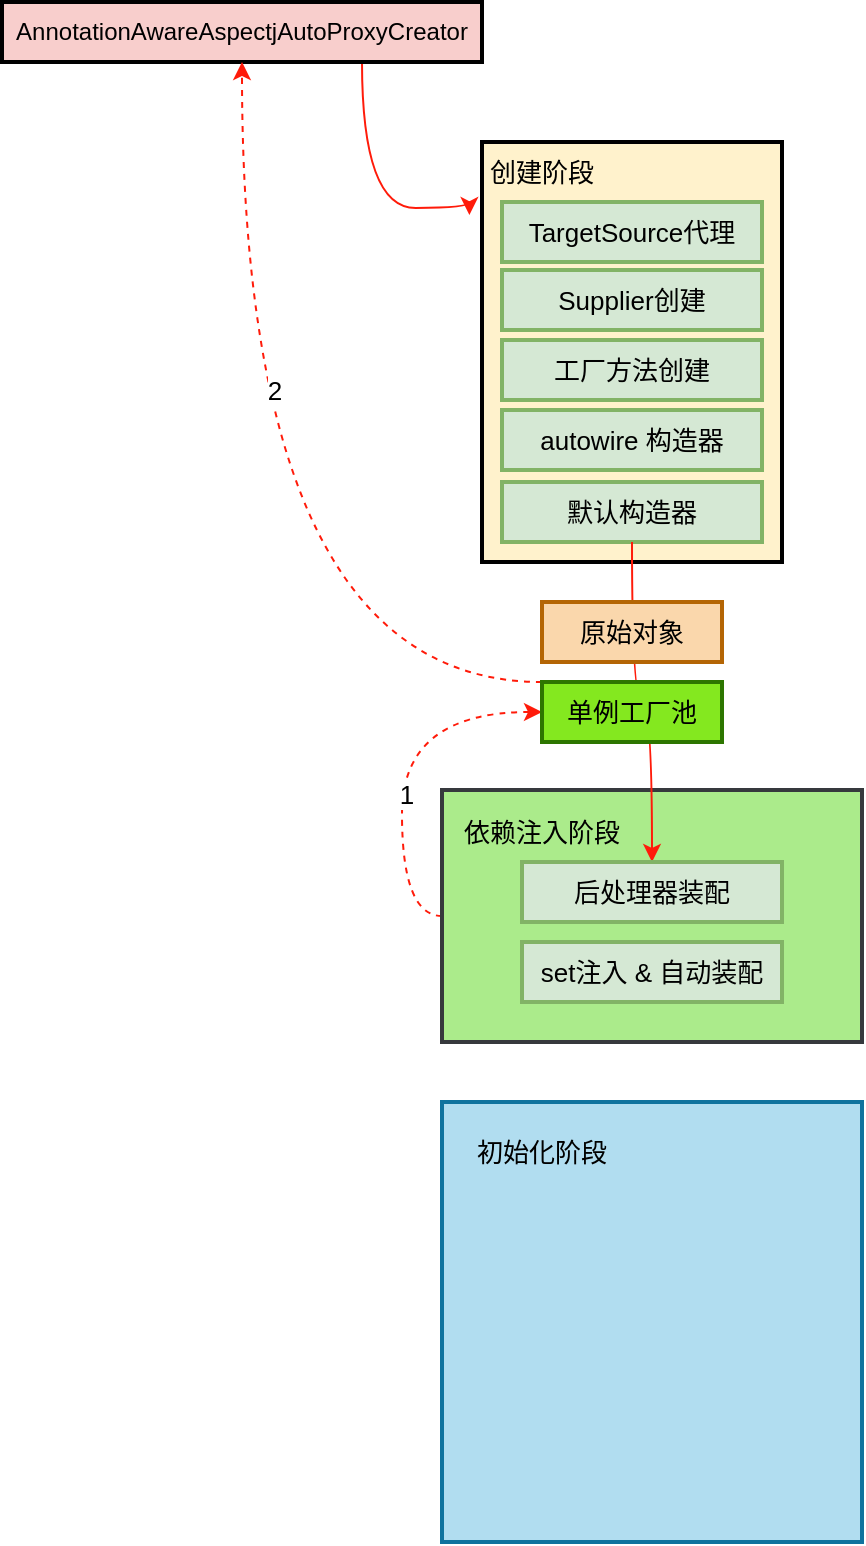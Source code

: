 <mxfile version="20.4.0" type="github">
  <diagram id="8_FruQs8aBoXevAXhOwa" name="第 1 页">
    <mxGraphModel dx="1138" dy="1163" grid="1" gridSize="10" guides="1" tooltips="1" connect="1" arrows="1" fold="1" page="1" pageScale="1" pageWidth="1169" pageHeight="827" math="0" shadow="0">
      <root>
        <mxCell id="0" />
        <mxCell id="1" parent="0" />
        <mxCell id="bwXTOzL7_HYQGffUWxO3-22" style="edgeStyle=orthogonalEdgeStyle;curved=1;rounded=0;orthogonalLoop=1;jettySize=auto;html=1;exitX=0;exitY=0.5;exitDx=0;exitDy=0;entryX=0;entryY=0.5;entryDx=0;entryDy=0;strokeColor=#FF1B0A;fontSize=13;fontColor=#000000;dashed=1;" edge="1" parent="1" source="bwXTOzL7_HYQGffUWxO3-13" target="bwXTOzL7_HYQGffUWxO3-12">
          <mxGeometry relative="1" as="geometry" />
        </mxCell>
        <mxCell id="bwXTOzL7_HYQGffUWxO3-23" value="1" style="edgeLabel;html=1;align=center;verticalAlign=middle;resizable=0;points=[];fontSize=13;fontColor=#000000;" vertex="1" connectable="0" parent="bwXTOzL7_HYQGffUWxO3-22">
          <mxGeometry x="-0.156" y="-2" relative="1" as="geometry">
            <mxPoint as="offset" />
          </mxGeometry>
        </mxCell>
        <mxCell id="bwXTOzL7_HYQGffUWxO3-13" value="" style="rounded=0;whiteSpace=wrap;html=1;strokeColor=#36393d;strokeWidth=2;fontSize=13;fillColor=#ABEB8B;" vertex="1" parent="1">
          <mxGeometry x="290" y="414" width="210" height="126" as="geometry" />
        </mxCell>
        <mxCell id="bwXTOzL7_HYQGffUWxO3-1" value="" style="rounded=0;whiteSpace=wrap;html=1;fillColor=#fff2cc;strokeColor=#000000;strokeWidth=2;" vertex="1" parent="1">
          <mxGeometry x="310" y="90" width="150" height="210" as="geometry" />
        </mxCell>
        <mxCell id="bwXTOzL7_HYQGffUWxO3-3" style="edgeStyle=orthogonalEdgeStyle;rounded=0;orthogonalLoop=1;jettySize=auto;html=1;exitX=0.75;exitY=1;exitDx=0;exitDy=0;entryX=-0.042;entryY=0.174;entryDx=0;entryDy=0;entryPerimeter=0;curved=1;strokeColor=#FF1B0A;" edge="1" parent="1" source="bwXTOzL7_HYQGffUWxO3-2" target="bwXTOzL7_HYQGffUWxO3-1">
          <mxGeometry relative="1" as="geometry">
            <Array as="points">
              <mxPoint x="250" y="123" />
            </Array>
          </mxGeometry>
        </mxCell>
        <mxCell id="bwXTOzL7_HYQGffUWxO3-2" value="AnnotationAwareAspectjAutoProxyCreator" style="rounded=0;whiteSpace=wrap;html=1;strokeColor=#000000;fillColor=#f8cecc;strokeWidth=2;" vertex="1" parent="1">
          <mxGeometry x="70" y="20" width="240" height="30" as="geometry" />
        </mxCell>
        <mxCell id="bwXTOzL7_HYQGffUWxO3-5" value="&lt;font style=&quot;font-size: 13px;&quot;&gt;创建阶段&lt;/font&gt;" style="text;html=1;strokeColor=none;fillColor=none;align=center;verticalAlign=middle;whiteSpace=wrap;rounded=0;strokeWidth=2;" vertex="1" parent="1">
          <mxGeometry x="310" y="90" width="60" height="30" as="geometry" />
        </mxCell>
        <mxCell id="bwXTOzL7_HYQGffUWxO3-6" value="&lt;font style=&quot;font-size: 13px;&quot;&gt;TargetSource代理&lt;/font&gt;" style="rounded=0;whiteSpace=wrap;html=1;strokeColor=#82b366;strokeWidth=2;fillColor=#d5e8d4;" vertex="1" parent="1">
          <mxGeometry x="320" y="120" width="130" height="30" as="geometry" />
        </mxCell>
        <mxCell id="bwXTOzL7_HYQGffUWxO3-7" value="&lt;font style=&quot;font-size: 13px;&quot;&gt;Supplier创建&lt;/font&gt;" style="rounded=0;whiteSpace=wrap;html=1;strokeColor=#82b366;strokeWidth=2;fillColor=#d5e8d4;" vertex="1" parent="1">
          <mxGeometry x="320" y="154" width="130" height="30" as="geometry" />
        </mxCell>
        <mxCell id="bwXTOzL7_HYQGffUWxO3-8" value="&lt;font style=&quot;font-size: 13px;&quot;&gt;工厂方法创建&lt;/font&gt;" style="rounded=0;whiteSpace=wrap;html=1;strokeColor=#82b366;strokeWidth=2;fillColor=#d5e8d4;" vertex="1" parent="1">
          <mxGeometry x="320" y="189" width="130" height="30" as="geometry" />
        </mxCell>
        <mxCell id="bwXTOzL7_HYQGffUWxO3-9" value="&lt;font style=&quot;font-size: 13px;&quot;&gt;autowire 构造器&lt;/font&gt;" style="rounded=0;whiteSpace=wrap;html=1;strokeColor=#82b366;strokeWidth=2;fillColor=#d5e8d4;" vertex="1" parent="1">
          <mxGeometry x="320" y="224" width="130" height="30" as="geometry" />
        </mxCell>
        <mxCell id="bwXTOzL7_HYQGffUWxO3-10" value="&lt;font style=&quot;font-size: 13px;&quot;&gt;默认构造器&lt;/font&gt;" style="rounded=0;whiteSpace=wrap;html=1;strokeColor=#82b366;strokeWidth=2;fillColor=#d5e8d4;" vertex="1" parent="1">
          <mxGeometry x="320" y="260" width="130" height="30" as="geometry" />
        </mxCell>
        <mxCell id="bwXTOzL7_HYQGffUWxO3-15" style="edgeStyle=orthogonalEdgeStyle;curved=1;rounded=0;orthogonalLoop=1;jettySize=auto;html=1;exitX=0.5;exitY=1;exitDx=0;exitDy=0;strokeColor=#FF1B0A;fontSize=13;fontColor=#000000;entryX=0.5;entryY=0;entryDx=0;entryDy=0;" edge="1" parent="1" source="bwXTOzL7_HYQGffUWxO3-10" target="bwXTOzL7_HYQGffUWxO3-16">
          <mxGeometry relative="1" as="geometry" />
        </mxCell>
        <mxCell id="bwXTOzL7_HYQGffUWxO3-11" value="原始对象" style="rounded=0;whiteSpace=wrap;html=1;strokeColor=#b46504;strokeWidth=2;fontSize=13;fillColor=#fad7ac;" vertex="1" parent="1">
          <mxGeometry x="340" y="320" width="90" height="30" as="geometry" />
        </mxCell>
        <mxCell id="bwXTOzL7_HYQGffUWxO3-24" style="edgeStyle=orthogonalEdgeStyle;curved=1;rounded=0;orthogonalLoop=1;jettySize=auto;html=1;exitX=0;exitY=0;exitDx=0;exitDy=0;dashed=1;strokeColor=#FF1B0A;fontSize=13;fontColor=#000000;" edge="1" parent="1" source="bwXTOzL7_HYQGffUWxO3-12" target="bwXTOzL7_HYQGffUWxO3-2">
          <mxGeometry relative="1" as="geometry">
            <Array as="points">
              <mxPoint x="190" y="360" />
            </Array>
          </mxGeometry>
        </mxCell>
        <mxCell id="bwXTOzL7_HYQGffUWxO3-25" value="2" style="edgeLabel;html=1;align=center;verticalAlign=middle;resizable=0;points=[];fontSize=13;fontColor=#000000;" vertex="1" connectable="0" parent="bwXTOzL7_HYQGffUWxO3-24">
          <mxGeometry x="0.287" y="-16" relative="1" as="geometry">
            <mxPoint as="offset" />
          </mxGeometry>
        </mxCell>
        <mxCell id="bwXTOzL7_HYQGffUWxO3-12" value="&lt;font color=&quot;#000000&quot;&gt;单例工厂池&lt;/font&gt;" style="rounded=0;whiteSpace=wrap;html=1;strokeColor=#2D7600;strokeWidth=2;fontSize=13;fillColor=#84E81F;fontColor=#ffffff;" vertex="1" parent="1">
          <mxGeometry x="340" y="360" width="90" height="30" as="geometry" />
        </mxCell>
        <mxCell id="bwXTOzL7_HYQGffUWxO3-14" value="依赖注入阶段" style="text;html=1;strokeColor=none;fillColor=none;align=center;verticalAlign=middle;whiteSpace=wrap;rounded=0;strokeWidth=2;fontSize=13;" vertex="1" parent="1">
          <mxGeometry x="295" y="420" width="90" height="30" as="geometry" />
        </mxCell>
        <mxCell id="bwXTOzL7_HYQGffUWxO3-16" value="&lt;font style=&quot;font-size: 13px;&quot;&gt;后处理器装配&lt;/font&gt;" style="rounded=0;whiteSpace=wrap;html=1;strokeColor=#82b366;strokeWidth=2;fillColor=#d5e8d4;" vertex="1" parent="1">
          <mxGeometry x="330" y="450" width="130" height="30" as="geometry" />
        </mxCell>
        <mxCell id="bwXTOzL7_HYQGffUWxO3-21" value="&lt;font style=&quot;font-size: 13px;&quot;&gt;set注入 &amp;amp; 自动装配&lt;/font&gt;" style="rounded=0;whiteSpace=wrap;html=1;strokeColor=#82b366;strokeWidth=2;fillColor=#d5e8d4;" vertex="1" parent="1">
          <mxGeometry x="330" y="490" width="130" height="30" as="geometry" />
        </mxCell>
        <mxCell id="bwXTOzL7_HYQGffUWxO3-26" value="" style="rounded=0;whiteSpace=wrap;html=1;strokeColor=#10739e;strokeWidth=2;fontSize=13;fillColor=#b1ddf0;" vertex="1" parent="1">
          <mxGeometry x="290" y="570" width="210" height="220" as="geometry" />
        </mxCell>
        <mxCell id="bwXTOzL7_HYQGffUWxO3-27" value="初始化阶段" style="text;html=1;strokeColor=none;fillColor=none;align=center;verticalAlign=middle;whiteSpace=wrap;rounded=0;strokeWidth=2;fontSize=13;" vertex="1" parent="1">
          <mxGeometry x="295" y="580" width="90" height="30" as="geometry" />
        </mxCell>
      </root>
    </mxGraphModel>
  </diagram>
</mxfile>
